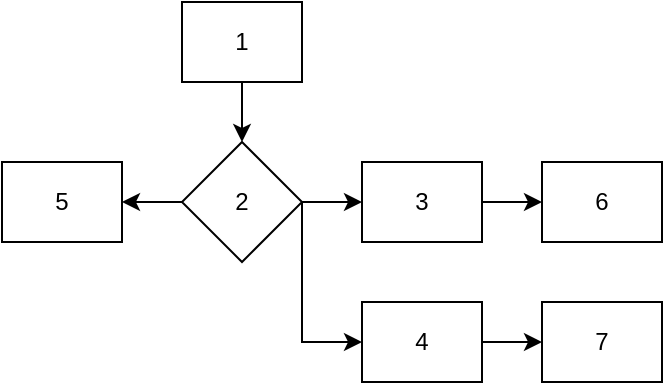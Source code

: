 <mxfile version="21.6.6" type="github">
  <diagram name="Page-1" id="iQzEEboLnaZe9uG5O2CT">
    <mxGraphModel dx="818" dy="524" grid="1" gridSize="10" guides="1" tooltips="1" connect="1" arrows="1" fold="1" page="1" pageScale="1" pageWidth="850" pageHeight="1100" math="0" shadow="0">
      <root>
        <mxCell id="0" />
        <mxCell id="1" parent="0" />
        <mxCell id="-BdMqgLP38-gJvFVx6mH-3" value="" style="edgeStyle=orthogonalEdgeStyle;rounded=0;orthogonalLoop=1;jettySize=auto;html=1;" edge="1" parent="1" source="-BdMqgLP38-gJvFVx6mH-1" target="-BdMqgLP38-gJvFVx6mH-2">
          <mxGeometry relative="1" as="geometry" />
        </mxCell>
        <mxCell id="-BdMqgLP38-gJvFVx6mH-1" value="1" style="rounded=0;whiteSpace=wrap;html=1;" vertex="1" parent="1">
          <mxGeometry x="130" y="40" width="60" height="40" as="geometry" />
        </mxCell>
        <mxCell id="-BdMqgLP38-gJvFVx6mH-7" value="" style="edgeStyle=orthogonalEdgeStyle;rounded=0;orthogonalLoop=1;jettySize=auto;html=1;" edge="1" parent="1" source="-BdMqgLP38-gJvFVx6mH-2" target="-BdMqgLP38-gJvFVx6mH-6">
          <mxGeometry relative="1" as="geometry" />
        </mxCell>
        <mxCell id="-BdMqgLP38-gJvFVx6mH-9" style="edgeStyle=orthogonalEdgeStyle;rounded=0;orthogonalLoop=1;jettySize=auto;html=1;entryX=0;entryY=0.5;entryDx=0;entryDy=0;" edge="1" parent="1" source="-BdMqgLP38-gJvFVx6mH-2" target="-BdMqgLP38-gJvFVx6mH-8">
          <mxGeometry relative="1" as="geometry">
            <Array as="points">
              <mxPoint x="190" y="210" />
            </Array>
          </mxGeometry>
        </mxCell>
        <mxCell id="-BdMqgLP38-gJvFVx6mH-11" value="" style="edgeStyle=orthogonalEdgeStyle;rounded=0;orthogonalLoop=1;jettySize=auto;html=1;" edge="1" parent="1" source="-BdMqgLP38-gJvFVx6mH-2" target="-BdMqgLP38-gJvFVx6mH-10">
          <mxGeometry relative="1" as="geometry" />
        </mxCell>
        <mxCell id="-BdMqgLP38-gJvFVx6mH-2" value="2" style="rhombus;whiteSpace=wrap;html=1;rounded=0;" vertex="1" parent="1">
          <mxGeometry x="130" y="110" width="60" height="60" as="geometry" />
        </mxCell>
        <mxCell id="-BdMqgLP38-gJvFVx6mH-15" value="" style="edgeStyle=orthogonalEdgeStyle;rounded=0;orthogonalLoop=1;jettySize=auto;html=1;" edge="1" parent="1" source="-BdMqgLP38-gJvFVx6mH-6" target="-BdMqgLP38-gJvFVx6mH-12">
          <mxGeometry relative="1" as="geometry" />
        </mxCell>
        <mxCell id="-BdMqgLP38-gJvFVx6mH-6" value="3" style="rounded=0;whiteSpace=wrap;html=1;" vertex="1" parent="1">
          <mxGeometry x="220" y="120" width="60" height="40" as="geometry" />
        </mxCell>
        <mxCell id="-BdMqgLP38-gJvFVx6mH-14" value="" style="edgeStyle=orthogonalEdgeStyle;rounded=0;orthogonalLoop=1;jettySize=auto;html=1;" edge="1" parent="1" source="-BdMqgLP38-gJvFVx6mH-8" target="-BdMqgLP38-gJvFVx6mH-13">
          <mxGeometry relative="1" as="geometry" />
        </mxCell>
        <mxCell id="-BdMqgLP38-gJvFVx6mH-8" value="4" style="rounded=0;whiteSpace=wrap;html=1;" vertex="1" parent="1">
          <mxGeometry x="220" y="190" width="60" height="40" as="geometry" />
        </mxCell>
        <mxCell id="-BdMqgLP38-gJvFVx6mH-10" value="5" style="rounded=0;whiteSpace=wrap;html=1;" vertex="1" parent="1">
          <mxGeometry x="40" y="120" width="60" height="40" as="geometry" />
        </mxCell>
        <mxCell id="-BdMqgLP38-gJvFVx6mH-12" value="6" style="rounded=0;whiteSpace=wrap;html=1;" vertex="1" parent="1">
          <mxGeometry x="310" y="120" width="60" height="40" as="geometry" />
        </mxCell>
        <mxCell id="-BdMqgLP38-gJvFVx6mH-13" value="7" style="rounded=0;whiteSpace=wrap;html=1;" vertex="1" parent="1">
          <mxGeometry x="310" y="190" width="60" height="40" as="geometry" />
        </mxCell>
      </root>
    </mxGraphModel>
  </diagram>
</mxfile>
